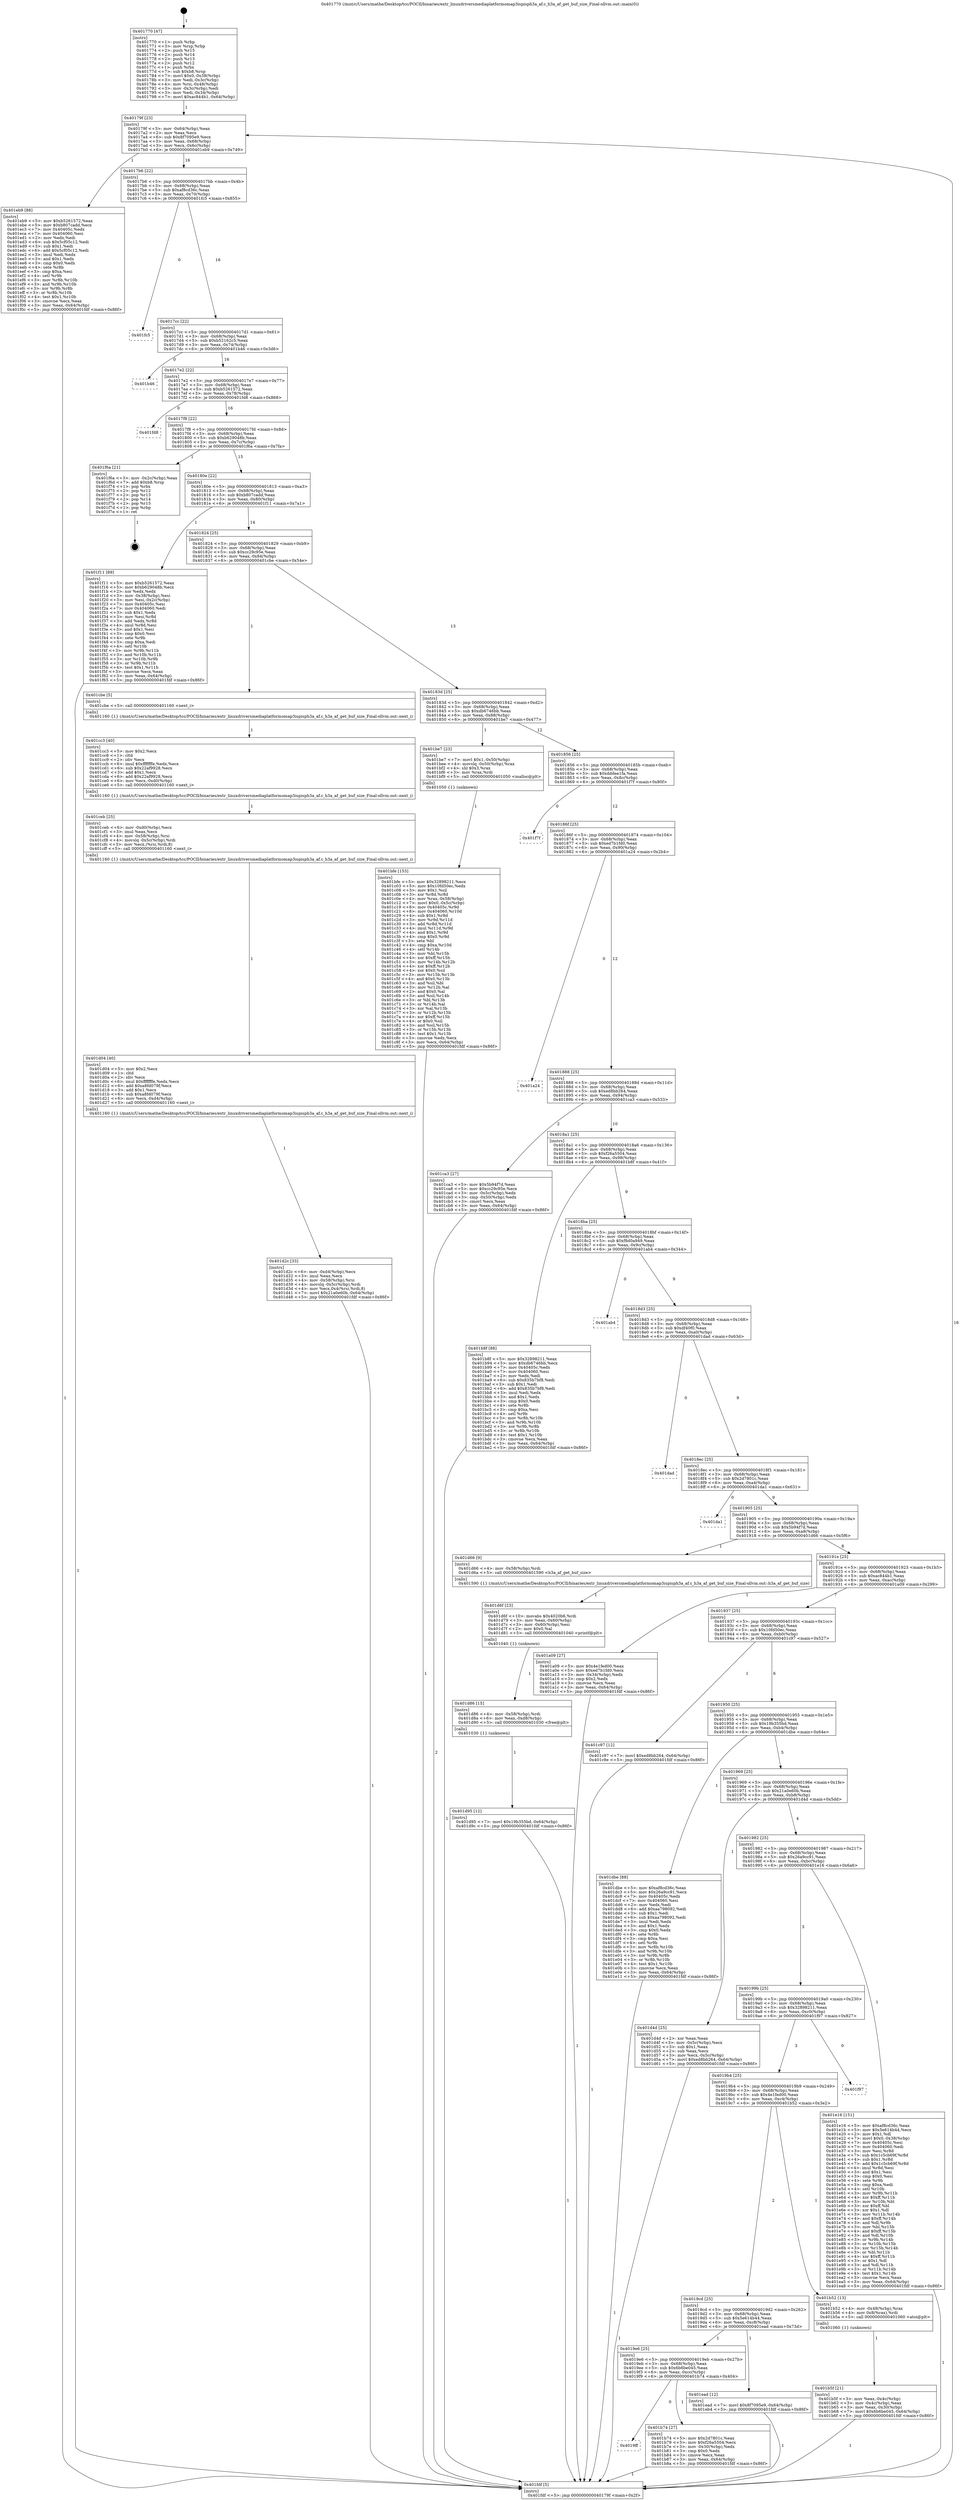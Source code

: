 digraph "0x401770" {
  label = "0x401770 (/mnt/c/Users/mathe/Desktop/tcc/POCII/binaries/extr_linuxdriversmediaplatformomap3ispisph3a_af.c_h3a_af_get_buf_size_Final-ollvm.out::main(0))"
  labelloc = "t"
  node[shape=record]

  Entry [label="",width=0.3,height=0.3,shape=circle,fillcolor=black,style=filled]
  "0x40179f" [label="{
     0x40179f [23]\l
     | [instrs]\l
     &nbsp;&nbsp;0x40179f \<+3\>: mov -0x64(%rbp),%eax\l
     &nbsp;&nbsp;0x4017a2 \<+2\>: mov %eax,%ecx\l
     &nbsp;&nbsp;0x4017a4 \<+6\>: sub $0x8f7095e9,%ecx\l
     &nbsp;&nbsp;0x4017aa \<+3\>: mov %eax,-0x68(%rbp)\l
     &nbsp;&nbsp;0x4017ad \<+3\>: mov %ecx,-0x6c(%rbp)\l
     &nbsp;&nbsp;0x4017b0 \<+6\>: je 0000000000401eb9 \<main+0x749\>\l
  }"]
  "0x401eb9" [label="{
     0x401eb9 [88]\l
     | [instrs]\l
     &nbsp;&nbsp;0x401eb9 \<+5\>: mov $0xb5261572,%eax\l
     &nbsp;&nbsp;0x401ebe \<+5\>: mov $0xb807cadd,%ecx\l
     &nbsp;&nbsp;0x401ec3 \<+7\>: mov 0x40405c,%edx\l
     &nbsp;&nbsp;0x401eca \<+7\>: mov 0x404060,%esi\l
     &nbsp;&nbsp;0x401ed1 \<+2\>: mov %edx,%edi\l
     &nbsp;&nbsp;0x401ed3 \<+6\>: sub $0x5cf05c12,%edi\l
     &nbsp;&nbsp;0x401ed9 \<+3\>: sub $0x1,%edi\l
     &nbsp;&nbsp;0x401edc \<+6\>: add $0x5cf05c12,%edi\l
     &nbsp;&nbsp;0x401ee2 \<+3\>: imul %edi,%edx\l
     &nbsp;&nbsp;0x401ee5 \<+3\>: and $0x1,%edx\l
     &nbsp;&nbsp;0x401ee8 \<+3\>: cmp $0x0,%edx\l
     &nbsp;&nbsp;0x401eeb \<+4\>: sete %r8b\l
     &nbsp;&nbsp;0x401eef \<+3\>: cmp $0xa,%esi\l
     &nbsp;&nbsp;0x401ef2 \<+4\>: setl %r9b\l
     &nbsp;&nbsp;0x401ef6 \<+3\>: mov %r8b,%r10b\l
     &nbsp;&nbsp;0x401ef9 \<+3\>: and %r9b,%r10b\l
     &nbsp;&nbsp;0x401efc \<+3\>: xor %r9b,%r8b\l
     &nbsp;&nbsp;0x401eff \<+3\>: or %r8b,%r10b\l
     &nbsp;&nbsp;0x401f02 \<+4\>: test $0x1,%r10b\l
     &nbsp;&nbsp;0x401f06 \<+3\>: cmovne %ecx,%eax\l
     &nbsp;&nbsp;0x401f09 \<+3\>: mov %eax,-0x64(%rbp)\l
     &nbsp;&nbsp;0x401f0c \<+5\>: jmp 0000000000401fdf \<main+0x86f\>\l
  }"]
  "0x4017b6" [label="{
     0x4017b6 [22]\l
     | [instrs]\l
     &nbsp;&nbsp;0x4017b6 \<+5\>: jmp 00000000004017bb \<main+0x4b\>\l
     &nbsp;&nbsp;0x4017bb \<+3\>: mov -0x68(%rbp),%eax\l
     &nbsp;&nbsp;0x4017be \<+5\>: sub $0xaf8cd36c,%eax\l
     &nbsp;&nbsp;0x4017c3 \<+3\>: mov %eax,-0x70(%rbp)\l
     &nbsp;&nbsp;0x4017c6 \<+6\>: je 0000000000401fc5 \<main+0x855\>\l
  }"]
  Exit [label="",width=0.3,height=0.3,shape=circle,fillcolor=black,style=filled,peripheries=2]
  "0x401fc5" [label="{
     0x401fc5\l
  }", style=dashed]
  "0x4017cc" [label="{
     0x4017cc [22]\l
     | [instrs]\l
     &nbsp;&nbsp;0x4017cc \<+5\>: jmp 00000000004017d1 \<main+0x61\>\l
     &nbsp;&nbsp;0x4017d1 \<+3\>: mov -0x68(%rbp),%eax\l
     &nbsp;&nbsp;0x4017d4 \<+5\>: sub $0xb52162c5,%eax\l
     &nbsp;&nbsp;0x4017d9 \<+3\>: mov %eax,-0x74(%rbp)\l
     &nbsp;&nbsp;0x4017dc \<+6\>: je 0000000000401b46 \<main+0x3d6\>\l
  }"]
  "0x401d95" [label="{
     0x401d95 [12]\l
     | [instrs]\l
     &nbsp;&nbsp;0x401d95 \<+7\>: movl $0x19b355bd,-0x64(%rbp)\l
     &nbsp;&nbsp;0x401d9c \<+5\>: jmp 0000000000401fdf \<main+0x86f\>\l
  }"]
  "0x401b46" [label="{
     0x401b46\l
  }", style=dashed]
  "0x4017e2" [label="{
     0x4017e2 [22]\l
     | [instrs]\l
     &nbsp;&nbsp;0x4017e2 \<+5\>: jmp 00000000004017e7 \<main+0x77\>\l
     &nbsp;&nbsp;0x4017e7 \<+3\>: mov -0x68(%rbp),%eax\l
     &nbsp;&nbsp;0x4017ea \<+5\>: sub $0xb5261572,%eax\l
     &nbsp;&nbsp;0x4017ef \<+3\>: mov %eax,-0x78(%rbp)\l
     &nbsp;&nbsp;0x4017f2 \<+6\>: je 0000000000401fd8 \<main+0x868\>\l
  }"]
  "0x401d86" [label="{
     0x401d86 [15]\l
     | [instrs]\l
     &nbsp;&nbsp;0x401d86 \<+4\>: mov -0x58(%rbp),%rdi\l
     &nbsp;&nbsp;0x401d8a \<+6\>: mov %eax,-0xd8(%rbp)\l
     &nbsp;&nbsp;0x401d90 \<+5\>: call 0000000000401030 \<free@plt\>\l
     | [calls]\l
     &nbsp;&nbsp;0x401030 \{1\} (unknown)\l
  }"]
  "0x401fd8" [label="{
     0x401fd8\l
  }", style=dashed]
  "0x4017f8" [label="{
     0x4017f8 [22]\l
     | [instrs]\l
     &nbsp;&nbsp;0x4017f8 \<+5\>: jmp 00000000004017fd \<main+0x8d\>\l
     &nbsp;&nbsp;0x4017fd \<+3\>: mov -0x68(%rbp),%eax\l
     &nbsp;&nbsp;0x401800 \<+5\>: sub $0xb629048b,%eax\l
     &nbsp;&nbsp;0x401805 \<+3\>: mov %eax,-0x7c(%rbp)\l
     &nbsp;&nbsp;0x401808 \<+6\>: je 0000000000401f6a \<main+0x7fa\>\l
  }"]
  "0x401d6f" [label="{
     0x401d6f [23]\l
     | [instrs]\l
     &nbsp;&nbsp;0x401d6f \<+10\>: movabs $0x4020b6,%rdi\l
     &nbsp;&nbsp;0x401d79 \<+3\>: mov %eax,-0x60(%rbp)\l
     &nbsp;&nbsp;0x401d7c \<+3\>: mov -0x60(%rbp),%esi\l
     &nbsp;&nbsp;0x401d7f \<+2\>: mov $0x0,%al\l
     &nbsp;&nbsp;0x401d81 \<+5\>: call 0000000000401040 \<printf@plt\>\l
     | [calls]\l
     &nbsp;&nbsp;0x401040 \{1\} (unknown)\l
  }"]
  "0x401f6a" [label="{
     0x401f6a [21]\l
     | [instrs]\l
     &nbsp;&nbsp;0x401f6a \<+3\>: mov -0x2c(%rbp),%eax\l
     &nbsp;&nbsp;0x401f6d \<+7\>: add $0xb8,%rsp\l
     &nbsp;&nbsp;0x401f74 \<+1\>: pop %rbx\l
     &nbsp;&nbsp;0x401f75 \<+2\>: pop %r12\l
     &nbsp;&nbsp;0x401f77 \<+2\>: pop %r13\l
     &nbsp;&nbsp;0x401f79 \<+2\>: pop %r14\l
     &nbsp;&nbsp;0x401f7b \<+2\>: pop %r15\l
     &nbsp;&nbsp;0x401f7d \<+1\>: pop %rbp\l
     &nbsp;&nbsp;0x401f7e \<+1\>: ret\l
  }"]
  "0x40180e" [label="{
     0x40180e [22]\l
     | [instrs]\l
     &nbsp;&nbsp;0x40180e \<+5\>: jmp 0000000000401813 \<main+0xa3\>\l
     &nbsp;&nbsp;0x401813 \<+3\>: mov -0x68(%rbp),%eax\l
     &nbsp;&nbsp;0x401816 \<+5\>: sub $0xb807cadd,%eax\l
     &nbsp;&nbsp;0x40181b \<+3\>: mov %eax,-0x80(%rbp)\l
     &nbsp;&nbsp;0x40181e \<+6\>: je 0000000000401f11 \<main+0x7a1\>\l
  }"]
  "0x401d2c" [label="{
     0x401d2c [33]\l
     | [instrs]\l
     &nbsp;&nbsp;0x401d2c \<+6\>: mov -0xd4(%rbp),%ecx\l
     &nbsp;&nbsp;0x401d32 \<+3\>: imul %eax,%ecx\l
     &nbsp;&nbsp;0x401d35 \<+4\>: mov -0x58(%rbp),%rsi\l
     &nbsp;&nbsp;0x401d39 \<+4\>: movslq -0x5c(%rbp),%rdi\l
     &nbsp;&nbsp;0x401d3d \<+4\>: mov %ecx,0x4(%rsi,%rdi,8)\l
     &nbsp;&nbsp;0x401d41 \<+7\>: movl $0x21a0e60b,-0x64(%rbp)\l
     &nbsp;&nbsp;0x401d48 \<+5\>: jmp 0000000000401fdf \<main+0x86f\>\l
  }"]
  "0x401f11" [label="{
     0x401f11 [89]\l
     | [instrs]\l
     &nbsp;&nbsp;0x401f11 \<+5\>: mov $0xb5261572,%eax\l
     &nbsp;&nbsp;0x401f16 \<+5\>: mov $0xb629048b,%ecx\l
     &nbsp;&nbsp;0x401f1b \<+2\>: xor %edx,%edx\l
     &nbsp;&nbsp;0x401f1d \<+3\>: mov -0x38(%rbp),%esi\l
     &nbsp;&nbsp;0x401f20 \<+3\>: mov %esi,-0x2c(%rbp)\l
     &nbsp;&nbsp;0x401f23 \<+7\>: mov 0x40405c,%esi\l
     &nbsp;&nbsp;0x401f2a \<+7\>: mov 0x404060,%edi\l
     &nbsp;&nbsp;0x401f31 \<+3\>: sub $0x1,%edx\l
     &nbsp;&nbsp;0x401f34 \<+3\>: mov %esi,%r8d\l
     &nbsp;&nbsp;0x401f37 \<+3\>: add %edx,%r8d\l
     &nbsp;&nbsp;0x401f3a \<+4\>: imul %r8d,%esi\l
     &nbsp;&nbsp;0x401f3e \<+3\>: and $0x1,%esi\l
     &nbsp;&nbsp;0x401f41 \<+3\>: cmp $0x0,%esi\l
     &nbsp;&nbsp;0x401f44 \<+4\>: sete %r9b\l
     &nbsp;&nbsp;0x401f48 \<+3\>: cmp $0xa,%edi\l
     &nbsp;&nbsp;0x401f4b \<+4\>: setl %r10b\l
     &nbsp;&nbsp;0x401f4f \<+3\>: mov %r9b,%r11b\l
     &nbsp;&nbsp;0x401f52 \<+3\>: and %r10b,%r11b\l
     &nbsp;&nbsp;0x401f55 \<+3\>: xor %r10b,%r9b\l
     &nbsp;&nbsp;0x401f58 \<+3\>: or %r9b,%r11b\l
     &nbsp;&nbsp;0x401f5b \<+4\>: test $0x1,%r11b\l
     &nbsp;&nbsp;0x401f5f \<+3\>: cmovne %ecx,%eax\l
     &nbsp;&nbsp;0x401f62 \<+3\>: mov %eax,-0x64(%rbp)\l
     &nbsp;&nbsp;0x401f65 \<+5\>: jmp 0000000000401fdf \<main+0x86f\>\l
  }"]
  "0x401824" [label="{
     0x401824 [25]\l
     | [instrs]\l
     &nbsp;&nbsp;0x401824 \<+5\>: jmp 0000000000401829 \<main+0xb9\>\l
     &nbsp;&nbsp;0x401829 \<+3\>: mov -0x68(%rbp),%eax\l
     &nbsp;&nbsp;0x40182c \<+5\>: sub $0xcc29c95e,%eax\l
     &nbsp;&nbsp;0x401831 \<+6\>: mov %eax,-0x84(%rbp)\l
     &nbsp;&nbsp;0x401837 \<+6\>: je 0000000000401cbe \<main+0x54e\>\l
  }"]
  "0x401d04" [label="{
     0x401d04 [40]\l
     | [instrs]\l
     &nbsp;&nbsp;0x401d04 \<+5\>: mov $0x2,%ecx\l
     &nbsp;&nbsp;0x401d09 \<+1\>: cltd\l
     &nbsp;&nbsp;0x401d0a \<+2\>: idiv %ecx\l
     &nbsp;&nbsp;0x401d0c \<+6\>: imul $0xfffffffe,%edx,%ecx\l
     &nbsp;&nbsp;0x401d12 \<+6\>: add $0xa8fd079f,%ecx\l
     &nbsp;&nbsp;0x401d18 \<+3\>: add $0x1,%ecx\l
     &nbsp;&nbsp;0x401d1b \<+6\>: sub $0xa8fd079f,%ecx\l
     &nbsp;&nbsp;0x401d21 \<+6\>: mov %ecx,-0xd4(%rbp)\l
     &nbsp;&nbsp;0x401d27 \<+5\>: call 0000000000401160 \<next_i\>\l
     | [calls]\l
     &nbsp;&nbsp;0x401160 \{1\} (/mnt/c/Users/mathe/Desktop/tcc/POCII/binaries/extr_linuxdriversmediaplatformomap3ispisph3a_af.c_h3a_af_get_buf_size_Final-ollvm.out::next_i)\l
  }"]
  "0x401cbe" [label="{
     0x401cbe [5]\l
     | [instrs]\l
     &nbsp;&nbsp;0x401cbe \<+5\>: call 0000000000401160 \<next_i\>\l
     | [calls]\l
     &nbsp;&nbsp;0x401160 \{1\} (/mnt/c/Users/mathe/Desktop/tcc/POCII/binaries/extr_linuxdriversmediaplatformomap3ispisph3a_af.c_h3a_af_get_buf_size_Final-ollvm.out::next_i)\l
  }"]
  "0x40183d" [label="{
     0x40183d [25]\l
     | [instrs]\l
     &nbsp;&nbsp;0x40183d \<+5\>: jmp 0000000000401842 \<main+0xd2\>\l
     &nbsp;&nbsp;0x401842 \<+3\>: mov -0x68(%rbp),%eax\l
     &nbsp;&nbsp;0x401845 \<+5\>: sub $0xdb6746bb,%eax\l
     &nbsp;&nbsp;0x40184a \<+6\>: mov %eax,-0x88(%rbp)\l
     &nbsp;&nbsp;0x401850 \<+6\>: je 0000000000401be7 \<main+0x477\>\l
  }"]
  "0x401ceb" [label="{
     0x401ceb [25]\l
     | [instrs]\l
     &nbsp;&nbsp;0x401ceb \<+6\>: mov -0xd0(%rbp),%ecx\l
     &nbsp;&nbsp;0x401cf1 \<+3\>: imul %eax,%ecx\l
     &nbsp;&nbsp;0x401cf4 \<+4\>: mov -0x58(%rbp),%rsi\l
     &nbsp;&nbsp;0x401cf8 \<+4\>: movslq -0x5c(%rbp),%rdi\l
     &nbsp;&nbsp;0x401cfc \<+3\>: mov %ecx,(%rsi,%rdi,8)\l
     &nbsp;&nbsp;0x401cff \<+5\>: call 0000000000401160 \<next_i\>\l
     | [calls]\l
     &nbsp;&nbsp;0x401160 \{1\} (/mnt/c/Users/mathe/Desktop/tcc/POCII/binaries/extr_linuxdriversmediaplatformomap3ispisph3a_af.c_h3a_af_get_buf_size_Final-ollvm.out::next_i)\l
  }"]
  "0x401be7" [label="{
     0x401be7 [23]\l
     | [instrs]\l
     &nbsp;&nbsp;0x401be7 \<+7\>: movl $0x1,-0x50(%rbp)\l
     &nbsp;&nbsp;0x401bee \<+4\>: movslq -0x50(%rbp),%rax\l
     &nbsp;&nbsp;0x401bf2 \<+4\>: shl $0x3,%rax\l
     &nbsp;&nbsp;0x401bf6 \<+3\>: mov %rax,%rdi\l
     &nbsp;&nbsp;0x401bf9 \<+5\>: call 0000000000401050 \<malloc@plt\>\l
     | [calls]\l
     &nbsp;&nbsp;0x401050 \{1\} (unknown)\l
  }"]
  "0x401856" [label="{
     0x401856 [25]\l
     | [instrs]\l
     &nbsp;&nbsp;0x401856 \<+5\>: jmp 000000000040185b \<main+0xeb\>\l
     &nbsp;&nbsp;0x40185b \<+3\>: mov -0x68(%rbp),%eax\l
     &nbsp;&nbsp;0x40185e \<+5\>: sub $0xdddee1fa,%eax\l
     &nbsp;&nbsp;0x401863 \<+6\>: mov %eax,-0x8c(%rbp)\l
     &nbsp;&nbsp;0x401869 \<+6\>: je 0000000000401f7f \<main+0x80f\>\l
  }"]
  "0x401cc3" [label="{
     0x401cc3 [40]\l
     | [instrs]\l
     &nbsp;&nbsp;0x401cc3 \<+5\>: mov $0x2,%ecx\l
     &nbsp;&nbsp;0x401cc8 \<+1\>: cltd\l
     &nbsp;&nbsp;0x401cc9 \<+2\>: idiv %ecx\l
     &nbsp;&nbsp;0x401ccb \<+6\>: imul $0xfffffffe,%edx,%ecx\l
     &nbsp;&nbsp;0x401cd1 \<+6\>: sub $0x22af9928,%ecx\l
     &nbsp;&nbsp;0x401cd7 \<+3\>: add $0x1,%ecx\l
     &nbsp;&nbsp;0x401cda \<+6\>: add $0x22af9928,%ecx\l
     &nbsp;&nbsp;0x401ce0 \<+6\>: mov %ecx,-0xd0(%rbp)\l
     &nbsp;&nbsp;0x401ce6 \<+5\>: call 0000000000401160 \<next_i\>\l
     | [calls]\l
     &nbsp;&nbsp;0x401160 \{1\} (/mnt/c/Users/mathe/Desktop/tcc/POCII/binaries/extr_linuxdriversmediaplatformomap3ispisph3a_af.c_h3a_af_get_buf_size_Final-ollvm.out::next_i)\l
  }"]
  "0x401f7f" [label="{
     0x401f7f\l
  }", style=dashed]
  "0x40186f" [label="{
     0x40186f [25]\l
     | [instrs]\l
     &nbsp;&nbsp;0x40186f \<+5\>: jmp 0000000000401874 \<main+0x104\>\l
     &nbsp;&nbsp;0x401874 \<+3\>: mov -0x68(%rbp),%eax\l
     &nbsp;&nbsp;0x401877 \<+5\>: sub $0xed7b1fd0,%eax\l
     &nbsp;&nbsp;0x40187c \<+6\>: mov %eax,-0x90(%rbp)\l
     &nbsp;&nbsp;0x401882 \<+6\>: je 0000000000401a24 \<main+0x2b4\>\l
  }"]
  "0x401bfe" [label="{
     0x401bfe [153]\l
     | [instrs]\l
     &nbsp;&nbsp;0x401bfe \<+5\>: mov $0x32898211,%ecx\l
     &nbsp;&nbsp;0x401c03 \<+5\>: mov $0x10fd50ec,%edx\l
     &nbsp;&nbsp;0x401c08 \<+3\>: mov $0x1,%sil\l
     &nbsp;&nbsp;0x401c0b \<+3\>: xor %r8d,%r8d\l
     &nbsp;&nbsp;0x401c0e \<+4\>: mov %rax,-0x58(%rbp)\l
     &nbsp;&nbsp;0x401c12 \<+7\>: movl $0x0,-0x5c(%rbp)\l
     &nbsp;&nbsp;0x401c19 \<+8\>: mov 0x40405c,%r9d\l
     &nbsp;&nbsp;0x401c21 \<+8\>: mov 0x404060,%r10d\l
     &nbsp;&nbsp;0x401c29 \<+4\>: sub $0x1,%r8d\l
     &nbsp;&nbsp;0x401c2d \<+3\>: mov %r9d,%r11d\l
     &nbsp;&nbsp;0x401c30 \<+3\>: add %r8d,%r11d\l
     &nbsp;&nbsp;0x401c33 \<+4\>: imul %r11d,%r9d\l
     &nbsp;&nbsp;0x401c37 \<+4\>: and $0x1,%r9d\l
     &nbsp;&nbsp;0x401c3b \<+4\>: cmp $0x0,%r9d\l
     &nbsp;&nbsp;0x401c3f \<+3\>: sete %bl\l
     &nbsp;&nbsp;0x401c42 \<+4\>: cmp $0xa,%r10d\l
     &nbsp;&nbsp;0x401c46 \<+4\>: setl %r14b\l
     &nbsp;&nbsp;0x401c4a \<+3\>: mov %bl,%r15b\l
     &nbsp;&nbsp;0x401c4d \<+4\>: xor $0xff,%r15b\l
     &nbsp;&nbsp;0x401c51 \<+3\>: mov %r14b,%r12b\l
     &nbsp;&nbsp;0x401c54 \<+4\>: xor $0xff,%r12b\l
     &nbsp;&nbsp;0x401c58 \<+4\>: xor $0x0,%sil\l
     &nbsp;&nbsp;0x401c5c \<+3\>: mov %r15b,%r13b\l
     &nbsp;&nbsp;0x401c5f \<+4\>: and $0x0,%r13b\l
     &nbsp;&nbsp;0x401c63 \<+3\>: and %sil,%bl\l
     &nbsp;&nbsp;0x401c66 \<+3\>: mov %r12b,%al\l
     &nbsp;&nbsp;0x401c69 \<+2\>: and $0x0,%al\l
     &nbsp;&nbsp;0x401c6b \<+3\>: and %sil,%r14b\l
     &nbsp;&nbsp;0x401c6e \<+3\>: or %bl,%r13b\l
     &nbsp;&nbsp;0x401c71 \<+3\>: or %r14b,%al\l
     &nbsp;&nbsp;0x401c74 \<+3\>: xor %al,%r13b\l
     &nbsp;&nbsp;0x401c77 \<+3\>: or %r12b,%r15b\l
     &nbsp;&nbsp;0x401c7a \<+4\>: xor $0xff,%r15b\l
     &nbsp;&nbsp;0x401c7e \<+4\>: or $0x0,%sil\l
     &nbsp;&nbsp;0x401c82 \<+3\>: and %sil,%r15b\l
     &nbsp;&nbsp;0x401c85 \<+3\>: or %r15b,%r13b\l
     &nbsp;&nbsp;0x401c88 \<+4\>: test $0x1,%r13b\l
     &nbsp;&nbsp;0x401c8c \<+3\>: cmovne %edx,%ecx\l
     &nbsp;&nbsp;0x401c8f \<+3\>: mov %ecx,-0x64(%rbp)\l
     &nbsp;&nbsp;0x401c92 \<+5\>: jmp 0000000000401fdf \<main+0x86f\>\l
  }"]
  "0x401a24" [label="{
     0x401a24\l
  }", style=dashed]
  "0x401888" [label="{
     0x401888 [25]\l
     | [instrs]\l
     &nbsp;&nbsp;0x401888 \<+5\>: jmp 000000000040188d \<main+0x11d\>\l
     &nbsp;&nbsp;0x40188d \<+3\>: mov -0x68(%rbp),%eax\l
     &nbsp;&nbsp;0x401890 \<+5\>: sub $0xed8bb264,%eax\l
     &nbsp;&nbsp;0x401895 \<+6\>: mov %eax,-0x94(%rbp)\l
     &nbsp;&nbsp;0x40189b \<+6\>: je 0000000000401ca3 \<main+0x533\>\l
  }"]
  "0x4019ff" [label="{
     0x4019ff\l
  }", style=dashed]
  "0x401ca3" [label="{
     0x401ca3 [27]\l
     | [instrs]\l
     &nbsp;&nbsp;0x401ca3 \<+5\>: mov $0x5b94f7d,%eax\l
     &nbsp;&nbsp;0x401ca8 \<+5\>: mov $0xcc29c95e,%ecx\l
     &nbsp;&nbsp;0x401cad \<+3\>: mov -0x5c(%rbp),%edx\l
     &nbsp;&nbsp;0x401cb0 \<+3\>: cmp -0x50(%rbp),%edx\l
     &nbsp;&nbsp;0x401cb3 \<+3\>: cmovl %ecx,%eax\l
     &nbsp;&nbsp;0x401cb6 \<+3\>: mov %eax,-0x64(%rbp)\l
     &nbsp;&nbsp;0x401cb9 \<+5\>: jmp 0000000000401fdf \<main+0x86f\>\l
  }"]
  "0x4018a1" [label="{
     0x4018a1 [25]\l
     | [instrs]\l
     &nbsp;&nbsp;0x4018a1 \<+5\>: jmp 00000000004018a6 \<main+0x136\>\l
     &nbsp;&nbsp;0x4018a6 \<+3\>: mov -0x68(%rbp),%eax\l
     &nbsp;&nbsp;0x4018a9 \<+5\>: sub $0xf26a5504,%eax\l
     &nbsp;&nbsp;0x4018ae \<+6\>: mov %eax,-0x98(%rbp)\l
     &nbsp;&nbsp;0x4018b4 \<+6\>: je 0000000000401b8f \<main+0x41f\>\l
  }"]
  "0x401b74" [label="{
     0x401b74 [27]\l
     | [instrs]\l
     &nbsp;&nbsp;0x401b74 \<+5\>: mov $0x2d7801c,%eax\l
     &nbsp;&nbsp;0x401b79 \<+5\>: mov $0xf26a5504,%ecx\l
     &nbsp;&nbsp;0x401b7e \<+3\>: mov -0x30(%rbp),%edx\l
     &nbsp;&nbsp;0x401b81 \<+3\>: cmp $0x0,%edx\l
     &nbsp;&nbsp;0x401b84 \<+3\>: cmove %ecx,%eax\l
     &nbsp;&nbsp;0x401b87 \<+3\>: mov %eax,-0x64(%rbp)\l
     &nbsp;&nbsp;0x401b8a \<+5\>: jmp 0000000000401fdf \<main+0x86f\>\l
  }"]
  "0x401b8f" [label="{
     0x401b8f [88]\l
     | [instrs]\l
     &nbsp;&nbsp;0x401b8f \<+5\>: mov $0x32898211,%eax\l
     &nbsp;&nbsp;0x401b94 \<+5\>: mov $0xdb6746bb,%ecx\l
     &nbsp;&nbsp;0x401b99 \<+7\>: mov 0x40405c,%edx\l
     &nbsp;&nbsp;0x401ba0 \<+7\>: mov 0x404060,%esi\l
     &nbsp;&nbsp;0x401ba7 \<+2\>: mov %edx,%edi\l
     &nbsp;&nbsp;0x401ba9 \<+6\>: sub $0x835b7bf8,%edi\l
     &nbsp;&nbsp;0x401baf \<+3\>: sub $0x1,%edi\l
     &nbsp;&nbsp;0x401bb2 \<+6\>: add $0x835b7bf8,%edi\l
     &nbsp;&nbsp;0x401bb8 \<+3\>: imul %edi,%edx\l
     &nbsp;&nbsp;0x401bbb \<+3\>: and $0x1,%edx\l
     &nbsp;&nbsp;0x401bbe \<+3\>: cmp $0x0,%edx\l
     &nbsp;&nbsp;0x401bc1 \<+4\>: sete %r8b\l
     &nbsp;&nbsp;0x401bc5 \<+3\>: cmp $0xa,%esi\l
     &nbsp;&nbsp;0x401bc8 \<+4\>: setl %r9b\l
     &nbsp;&nbsp;0x401bcc \<+3\>: mov %r8b,%r10b\l
     &nbsp;&nbsp;0x401bcf \<+3\>: and %r9b,%r10b\l
     &nbsp;&nbsp;0x401bd2 \<+3\>: xor %r9b,%r8b\l
     &nbsp;&nbsp;0x401bd5 \<+3\>: or %r8b,%r10b\l
     &nbsp;&nbsp;0x401bd8 \<+4\>: test $0x1,%r10b\l
     &nbsp;&nbsp;0x401bdc \<+3\>: cmovne %ecx,%eax\l
     &nbsp;&nbsp;0x401bdf \<+3\>: mov %eax,-0x64(%rbp)\l
     &nbsp;&nbsp;0x401be2 \<+5\>: jmp 0000000000401fdf \<main+0x86f\>\l
  }"]
  "0x4018ba" [label="{
     0x4018ba [25]\l
     | [instrs]\l
     &nbsp;&nbsp;0x4018ba \<+5\>: jmp 00000000004018bf \<main+0x14f\>\l
     &nbsp;&nbsp;0x4018bf \<+3\>: mov -0x68(%rbp),%eax\l
     &nbsp;&nbsp;0x4018c2 \<+5\>: sub $0xf8d0a949,%eax\l
     &nbsp;&nbsp;0x4018c7 \<+6\>: mov %eax,-0x9c(%rbp)\l
     &nbsp;&nbsp;0x4018cd \<+6\>: je 0000000000401ab4 \<main+0x344\>\l
  }"]
  "0x4019e6" [label="{
     0x4019e6 [25]\l
     | [instrs]\l
     &nbsp;&nbsp;0x4019e6 \<+5\>: jmp 00000000004019eb \<main+0x27b\>\l
     &nbsp;&nbsp;0x4019eb \<+3\>: mov -0x68(%rbp),%eax\l
     &nbsp;&nbsp;0x4019ee \<+5\>: sub $0x6b6be045,%eax\l
     &nbsp;&nbsp;0x4019f3 \<+6\>: mov %eax,-0xcc(%rbp)\l
     &nbsp;&nbsp;0x4019f9 \<+6\>: je 0000000000401b74 \<main+0x404\>\l
  }"]
  "0x401ab4" [label="{
     0x401ab4\l
  }", style=dashed]
  "0x4018d3" [label="{
     0x4018d3 [25]\l
     | [instrs]\l
     &nbsp;&nbsp;0x4018d3 \<+5\>: jmp 00000000004018d8 \<main+0x168\>\l
     &nbsp;&nbsp;0x4018d8 \<+3\>: mov -0x68(%rbp),%eax\l
     &nbsp;&nbsp;0x4018db \<+5\>: sub $0xdf40f0,%eax\l
     &nbsp;&nbsp;0x4018e0 \<+6\>: mov %eax,-0xa0(%rbp)\l
     &nbsp;&nbsp;0x4018e6 \<+6\>: je 0000000000401dad \<main+0x63d\>\l
  }"]
  "0x401ead" [label="{
     0x401ead [12]\l
     | [instrs]\l
     &nbsp;&nbsp;0x401ead \<+7\>: movl $0x8f7095e9,-0x64(%rbp)\l
     &nbsp;&nbsp;0x401eb4 \<+5\>: jmp 0000000000401fdf \<main+0x86f\>\l
  }"]
  "0x401dad" [label="{
     0x401dad\l
  }", style=dashed]
  "0x4018ec" [label="{
     0x4018ec [25]\l
     | [instrs]\l
     &nbsp;&nbsp;0x4018ec \<+5\>: jmp 00000000004018f1 \<main+0x181\>\l
     &nbsp;&nbsp;0x4018f1 \<+3\>: mov -0x68(%rbp),%eax\l
     &nbsp;&nbsp;0x4018f4 \<+5\>: sub $0x2d7801c,%eax\l
     &nbsp;&nbsp;0x4018f9 \<+6\>: mov %eax,-0xa4(%rbp)\l
     &nbsp;&nbsp;0x4018ff \<+6\>: je 0000000000401da1 \<main+0x631\>\l
  }"]
  "0x401b5f" [label="{
     0x401b5f [21]\l
     | [instrs]\l
     &nbsp;&nbsp;0x401b5f \<+3\>: mov %eax,-0x4c(%rbp)\l
     &nbsp;&nbsp;0x401b62 \<+3\>: mov -0x4c(%rbp),%eax\l
     &nbsp;&nbsp;0x401b65 \<+3\>: mov %eax,-0x30(%rbp)\l
     &nbsp;&nbsp;0x401b68 \<+7\>: movl $0x6b6be045,-0x64(%rbp)\l
     &nbsp;&nbsp;0x401b6f \<+5\>: jmp 0000000000401fdf \<main+0x86f\>\l
  }"]
  "0x401da1" [label="{
     0x401da1\l
  }", style=dashed]
  "0x401905" [label="{
     0x401905 [25]\l
     | [instrs]\l
     &nbsp;&nbsp;0x401905 \<+5\>: jmp 000000000040190a \<main+0x19a\>\l
     &nbsp;&nbsp;0x40190a \<+3\>: mov -0x68(%rbp),%eax\l
     &nbsp;&nbsp;0x40190d \<+5\>: sub $0x5b94f7d,%eax\l
     &nbsp;&nbsp;0x401912 \<+6\>: mov %eax,-0xa8(%rbp)\l
     &nbsp;&nbsp;0x401918 \<+6\>: je 0000000000401d66 \<main+0x5f6\>\l
  }"]
  "0x4019cd" [label="{
     0x4019cd [25]\l
     | [instrs]\l
     &nbsp;&nbsp;0x4019cd \<+5\>: jmp 00000000004019d2 \<main+0x262\>\l
     &nbsp;&nbsp;0x4019d2 \<+3\>: mov -0x68(%rbp),%eax\l
     &nbsp;&nbsp;0x4019d5 \<+5\>: sub $0x5e614b44,%eax\l
     &nbsp;&nbsp;0x4019da \<+6\>: mov %eax,-0xc8(%rbp)\l
     &nbsp;&nbsp;0x4019e0 \<+6\>: je 0000000000401ead \<main+0x73d\>\l
  }"]
  "0x401d66" [label="{
     0x401d66 [9]\l
     | [instrs]\l
     &nbsp;&nbsp;0x401d66 \<+4\>: mov -0x58(%rbp),%rdi\l
     &nbsp;&nbsp;0x401d6a \<+5\>: call 0000000000401590 \<h3a_af_get_buf_size\>\l
     | [calls]\l
     &nbsp;&nbsp;0x401590 \{1\} (/mnt/c/Users/mathe/Desktop/tcc/POCII/binaries/extr_linuxdriversmediaplatformomap3ispisph3a_af.c_h3a_af_get_buf_size_Final-ollvm.out::h3a_af_get_buf_size)\l
  }"]
  "0x40191e" [label="{
     0x40191e [25]\l
     | [instrs]\l
     &nbsp;&nbsp;0x40191e \<+5\>: jmp 0000000000401923 \<main+0x1b3\>\l
     &nbsp;&nbsp;0x401923 \<+3\>: mov -0x68(%rbp),%eax\l
     &nbsp;&nbsp;0x401926 \<+5\>: sub $0xac844b1,%eax\l
     &nbsp;&nbsp;0x40192b \<+6\>: mov %eax,-0xac(%rbp)\l
     &nbsp;&nbsp;0x401931 \<+6\>: je 0000000000401a09 \<main+0x299\>\l
  }"]
  "0x401b52" [label="{
     0x401b52 [13]\l
     | [instrs]\l
     &nbsp;&nbsp;0x401b52 \<+4\>: mov -0x48(%rbp),%rax\l
     &nbsp;&nbsp;0x401b56 \<+4\>: mov 0x8(%rax),%rdi\l
     &nbsp;&nbsp;0x401b5a \<+5\>: call 0000000000401060 \<atoi@plt\>\l
     | [calls]\l
     &nbsp;&nbsp;0x401060 \{1\} (unknown)\l
  }"]
  "0x401a09" [label="{
     0x401a09 [27]\l
     | [instrs]\l
     &nbsp;&nbsp;0x401a09 \<+5\>: mov $0x4e1fed00,%eax\l
     &nbsp;&nbsp;0x401a0e \<+5\>: mov $0xed7b1fd0,%ecx\l
     &nbsp;&nbsp;0x401a13 \<+3\>: mov -0x34(%rbp),%edx\l
     &nbsp;&nbsp;0x401a16 \<+3\>: cmp $0x2,%edx\l
     &nbsp;&nbsp;0x401a19 \<+3\>: cmovne %ecx,%eax\l
     &nbsp;&nbsp;0x401a1c \<+3\>: mov %eax,-0x64(%rbp)\l
     &nbsp;&nbsp;0x401a1f \<+5\>: jmp 0000000000401fdf \<main+0x86f\>\l
  }"]
  "0x401937" [label="{
     0x401937 [25]\l
     | [instrs]\l
     &nbsp;&nbsp;0x401937 \<+5\>: jmp 000000000040193c \<main+0x1cc\>\l
     &nbsp;&nbsp;0x40193c \<+3\>: mov -0x68(%rbp),%eax\l
     &nbsp;&nbsp;0x40193f \<+5\>: sub $0x10fd50ec,%eax\l
     &nbsp;&nbsp;0x401944 \<+6\>: mov %eax,-0xb0(%rbp)\l
     &nbsp;&nbsp;0x40194a \<+6\>: je 0000000000401c97 \<main+0x527\>\l
  }"]
  "0x401fdf" [label="{
     0x401fdf [5]\l
     | [instrs]\l
     &nbsp;&nbsp;0x401fdf \<+5\>: jmp 000000000040179f \<main+0x2f\>\l
  }"]
  "0x401770" [label="{
     0x401770 [47]\l
     | [instrs]\l
     &nbsp;&nbsp;0x401770 \<+1\>: push %rbp\l
     &nbsp;&nbsp;0x401771 \<+3\>: mov %rsp,%rbp\l
     &nbsp;&nbsp;0x401774 \<+2\>: push %r15\l
     &nbsp;&nbsp;0x401776 \<+2\>: push %r14\l
     &nbsp;&nbsp;0x401778 \<+2\>: push %r13\l
     &nbsp;&nbsp;0x40177a \<+2\>: push %r12\l
     &nbsp;&nbsp;0x40177c \<+1\>: push %rbx\l
     &nbsp;&nbsp;0x40177d \<+7\>: sub $0xb8,%rsp\l
     &nbsp;&nbsp;0x401784 \<+7\>: movl $0x0,-0x38(%rbp)\l
     &nbsp;&nbsp;0x40178b \<+3\>: mov %edi,-0x3c(%rbp)\l
     &nbsp;&nbsp;0x40178e \<+4\>: mov %rsi,-0x48(%rbp)\l
     &nbsp;&nbsp;0x401792 \<+3\>: mov -0x3c(%rbp),%edi\l
     &nbsp;&nbsp;0x401795 \<+3\>: mov %edi,-0x34(%rbp)\l
     &nbsp;&nbsp;0x401798 \<+7\>: movl $0xac844b1,-0x64(%rbp)\l
  }"]
  "0x4019b4" [label="{
     0x4019b4 [25]\l
     | [instrs]\l
     &nbsp;&nbsp;0x4019b4 \<+5\>: jmp 00000000004019b9 \<main+0x249\>\l
     &nbsp;&nbsp;0x4019b9 \<+3\>: mov -0x68(%rbp),%eax\l
     &nbsp;&nbsp;0x4019bc \<+5\>: sub $0x4e1fed00,%eax\l
     &nbsp;&nbsp;0x4019c1 \<+6\>: mov %eax,-0xc4(%rbp)\l
     &nbsp;&nbsp;0x4019c7 \<+6\>: je 0000000000401b52 \<main+0x3e2\>\l
  }"]
  "0x401c97" [label="{
     0x401c97 [12]\l
     | [instrs]\l
     &nbsp;&nbsp;0x401c97 \<+7\>: movl $0xed8bb264,-0x64(%rbp)\l
     &nbsp;&nbsp;0x401c9e \<+5\>: jmp 0000000000401fdf \<main+0x86f\>\l
  }"]
  "0x401950" [label="{
     0x401950 [25]\l
     | [instrs]\l
     &nbsp;&nbsp;0x401950 \<+5\>: jmp 0000000000401955 \<main+0x1e5\>\l
     &nbsp;&nbsp;0x401955 \<+3\>: mov -0x68(%rbp),%eax\l
     &nbsp;&nbsp;0x401958 \<+5\>: sub $0x19b355bd,%eax\l
     &nbsp;&nbsp;0x40195d \<+6\>: mov %eax,-0xb4(%rbp)\l
     &nbsp;&nbsp;0x401963 \<+6\>: je 0000000000401dbe \<main+0x64e\>\l
  }"]
  "0x401f97" [label="{
     0x401f97\l
  }", style=dashed]
  "0x401dbe" [label="{
     0x401dbe [88]\l
     | [instrs]\l
     &nbsp;&nbsp;0x401dbe \<+5\>: mov $0xaf8cd36c,%eax\l
     &nbsp;&nbsp;0x401dc3 \<+5\>: mov $0x26a9cc91,%ecx\l
     &nbsp;&nbsp;0x401dc8 \<+7\>: mov 0x40405c,%edx\l
     &nbsp;&nbsp;0x401dcf \<+7\>: mov 0x404060,%esi\l
     &nbsp;&nbsp;0x401dd6 \<+2\>: mov %edx,%edi\l
     &nbsp;&nbsp;0x401dd8 \<+6\>: add $0xaa798092,%edi\l
     &nbsp;&nbsp;0x401dde \<+3\>: sub $0x1,%edi\l
     &nbsp;&nbsp;0x401de1 \<+6\>: sub $0xaa798092,%edi\l
     &nbsp;&nbsp;0x401de7 \<+3\>: imul %edi,%edx\l
     &nbsp;&nbsp;0x401dea \<+3\>: and $0x1,%edx\l
     &nbsp;&nbsp;0x401ded \<+3\>: cmp $0x0,%edx\l
     &nbsp;&nbsp;0x401df0 \<+4\>: sete %r8b\l
     &nbsp;&nbsp;0x401df4 \<+3\>: cmp $0xa,%esi\l
     &nbsp;&nbsp;0x401df7 \<+4\>: setl %r9b\l
     &nbsp;&nbsp;0x401dfb \<+3\>: mov %r8b,%r10b\l
     &nbsp;&nbsp;0x401dfe \<+3\>: and %r9b,%r10b\l
     &nbsp;&nbsp;0x401e01 \<+3\>: xor %r9b,%r8b\l
     &nbsp;&nbsp;0x401e04 \<+3\>: or %r8b,%r10b\l
     &nbsp;&nbsp;0x401e07 \<+4\>: test $0x1,%r10b\l
     &nbsp;&nbsp;0x401e0b \<+3\>: cmovne %ecx,%eax\l
     &nbsp;&nbsp;0x401e0e \<+3\>: mov %eax,-0x64(%rbp)\l
     &nbsp;&nbsp;0x401e11 \<+5\>: jmp 0000000000401fdf \<main+0x86f\>\l
  }"]
  "0x401969" [label="{
     0x401969 [25]\l
     | [instrs]\l
     &nbsp;&nbsp;0x401969 \<+5\>: jmp 000000000040196e \<main+0x1fe\>\l
     &nbsp;&nbsp;0x40196e \<+3\>: mov -0x68(%rbp),%eax\l
     &nbsp;&nbsp;0x401971 \<+5\>: sub $0x21a0e60b,%eax\l
     &nbsp;&nbsp;0x401976 \<+6\>: mov %eax,-0xb8(%rbp)\l
     &nbsp;&nbsp;0x40197c \<+6\>: je 0000000000401d4d \<main+0x5dd\>\l
  }"]
  "0x40199b" [label="{
     0x40199b [25]\l
     | [instrs]\l
     &nbsp;&nbsp;0x40199b \<+5\>: jmp 00000000004019a0 \<main+0x230\>\l
     &nbsp;&nbsp;0x4019a0 \<+3\>: mov -0x68(%rbp),%eax\l
     &nbsp;&nbsp;0x4019a3 \<+5\>: sub $0x32898211,%eax\l
     &nbsp;&nbsp;0x4019a8 \<+6\>: mov %eax,-0xc0(%rbp)\l
     &nbsp;&nbsp;0x4019ae \<+6\>: je 0000000000401f97 \<main+0x827\>\l
  }"]
  "0x401d4d" [label="{
     0x401d4d [25]\l
     | [instrs]\l
     &nbsp;&nbsp;0x401d4d \<+2\>: xor %eax,%eax\l
     &nbsp;&nbsp;0x401d4f \<+3\>: mov -0x5c(%rbp),%ecx\l
     &nbsp;&nbsp;0x401d52 \<+3\>: sub $0x1,%eax\l
     &nbsp;&nbsp;0x401d55 \<+2\>: sub %eax,%ecx\l
     &nbsp;&nbsp;0x401d57 \<+3\>: mov %ecx,-0x5c(%rbp)\l
     &nbsp;&nbsp;0x401d5a \<+7\>: movl $0xed8bb264,-0x64(%rbp)\l
     &nbsp;&nbsp;0x401d61 \<+5\>: jmp 0000000000401fdf \<main+0x86f\>\l
  }"]
  "0x401982" [label="{
     0x401982 [25]\l
     | [instrs]\l
     &nbsp;&nbsp;0x401982 \<+5\>: jmp 0000000000401987 \<main+0x217\>\l
     &nbsp;&nbsp;0x401987 \<+3\>: mov -0x68(%rbp),%eax\l
     &nbsp;&nbsp;0x40198a \<+5\>: sub $0x26a9cc91,%eax\l
     &nbsp;&nbsp;0x40198f \<+6\>: mov %eax,-0xbc(%rbp)\l
     &nbsp;&nbsp;0x401995 \<+6\>: je 0000000000401e16 \<main+0x6a6\>\l
  }"]
  "0x401e16" [label="{
     0x401e16 [151]\l
     | [instrs]\l
     &nbsp;&nbsp;0x401e16 \<+5\>: mov $0xaf8cd36c,%eax\l
     &nbsp;&nbsp;0x401e1b \<+5\>: mov $0x5e614b44,%ecx\l
     &nbsp;&nbsp;0x401e20 \<+2\>: mov $0x1,%dl\l
     &nbsp;&nbsp;0x401e22 \<+7\>: movl $0x0,-0x38(%rbp)\l
     &nbsp;&nbsp;0x401e29 \<+7\>: mov 0x40405c,%esi\l
     &nbsp;&nbsp;0x401e30 \<+7\>: mov 0x404060,%edi\l
     &nbsp;&nbsp;0x401e37 \<+3\>: mov %esi,%r8d\l
     &nbsp;&nbsp;0x401e3a \<+7\>: sub $0x1c5cb69f,%r8d\l
     &nbsp;&nbsp;0x401e41 \<+4\>: sub $0x1,%r8d\l
     &nbsp;&nbsp;0x401e45 \<+7\>: add $0x1c5cb69f,%r8d\l
     &nbsp;&nbsp;0x401e4c \<+4\>: imul %r8d,%esi\l
     &nbsp;&nbsp;0x401e50 \<+3\>: and $0x1,%esi\l
     &nbsp;&nbsp;0x401e53 \<+3\>: cmp $0x0,%esi\l
     &nbsp;&nbsp;0x401e56 \<+4\>: sete %r9b\l
     &nbsp;&nbsp;0x401e5a \<+3\>: cmp $0xa,%edi\l
     &nbsp;&nbsp;0x401e5d \<+4\>: setl %r10b\l
     &nbsp;&nbsp;0x401e61 \<+3\>: mov %r9b,%r11b\l
     &nbsp;&nbsp;0x401e64 \<+4\>: xor $0xff,%r11b\l
     &nbsp;&nbsp;0x401e68 \<+3\>: mov %r10b,%bl\l
     &nbsp;&nbsp;0x401e6b \<+3\>: xor $0xff,%bl\l
     &nbsp;&nbsp;0x401e6e \<+3\>: xor $0x1,%dl\l
     &nbsp;&nbsp;0x401e71 \<+3\>: mov %r11b,%r14b\l
     &nbsp;&nbsp;0x401e74 \<+4\>: and $0xff,%r14b\l
     &nbsp;&nbsp;0x401e78 \<+3\>: and %dl,%r9b\l
     &nbsp;&nbsp;0x401e7b \<+3\>: mov %bl,%r15b\l
     &nbsp;&nbsp;0x401e7e \<+4\>: and $0xff,%r15b\l
     &nbsp;&nbsp;0x401e82 \<+3\>: and %dl,%r10b\l
     &nbsp;&nbsp;0x401e85 \<+3\>: or %r9b,%r14b\l
     &nbsp;&nbsp;0x401e88 \<+3\>: or %r10b,%r15b\l
     &nbsp;&nbsp;0x401e8b \<+3\>: xor %r15b,%r14b\l
     &nbsp;&nbsp;0x401e8e \<+3\>: or %bl,%r11b\l
     &nbsp;&nbsp;0x401e91 \<+4\>: xor $0xff,%r11b\l
     &nbsp;&nbsp;0x401e95 \<+3\>: or $0x1,%dl\l
     &nbsp;&nbsp;0x401e98 \<+3\>: and %dl,%r11b\l
     &nbsp;&nbsp;0x401e9b \<+3\>: or %r11b,%r14b\l
     &nbsp;&nbsp;0x401e9e \<+4\>: test $0x1,%r14b\l
     &nbsp;&nbsp;0x401ea2 \<+3\>: cmovne %ecx,%eax\l
     &nbsp;&nbsp;0x401ea5 \<+3\>: mov %eax,-0x64(%rbp)\l
     &nbsp;&nbsp;0x401ea8 \<+5\>: jmp 0000000000401fdf \<main+0x86f\>\l
  }"]
  Entry -> "0x401770" [label=" 1"]
  "0x40179f" -> "0x401eb9" [label=" 1"]
  "0x40179f" -> "0x4017b6" [label=" 16"]
  "0x401f6a" -> Exit [label=" 1"]
  "0x4017b6" -> "0x401fc5" [label=" 0"]
  "0x4017b6" -> "0x4017cc" [label=" 16"]
  "0x401f11" -> "0x401fdf" [label=" 1"]
  "0x4017cc" -> "0x401b46" [label=" 0"]
  "0x4017cc" -> "0x4017e2" [label=" 16"]
  "0x401eb9" -> "0x401fdf" [label=" 1"]
  "0x4017e2" -> "0x401fd8" [label=" 0"]
  "0x4017e2" -> "0x4017f8" [label=" 16"]
  "0x401ead" -> "0x401fdf" [label=" 1"]
  "0x4017f8" -> "0x401f6a" [label=" 1"]
  "0x4017f8" -> "0x40180e" [label=" 15"]
  "0x401e16" -> "0x401fdf" [label=" 1"]
  "0x40180e" -> "0x401f11" [label=" 1"]
  "0x40180e" -> "0x401824" [label=" 14"]
  "0x401dbe" -> "0x401fdf" [label=" 1"]
  "0x401824" -> "0x401cbe" [label=" 1"]
  "0x401824" -> "0x40183d" [label=" 13"]
  "0x401d95" -> "0x401fdf" [label=" 1"]
  "0x40183d" -> "0x401be7" [label=" 1"]
  "0x40183d" -> "0x401856" [label=" 12"]
  "0x401d86" -> "0x401d95" [label=" 1"]
  "0x401856" -> "0x401f7f" [label=" 0"]
  "0x401856" -> "0x40186f" [label=" 12"]
  "0x401d6f" -> "0x401d86" [label=" 1"]
  "0x40186f" -> "0x401a24" [label=" 0"]
  "0x40186f" -> "0x401888" [label=" 12"]
  "0x401d66" -> "0x401d6f" [label=" 1"]
  "0x401888" -> "0x401ca3" [label=" 2"]
  "0x401888" -> "0x4018a1" [label=" 10"]
  "0x401d4d" -> "0x401fdf" [label=" 1"]
  "0x4018a1" -> "0x401b8f" [label=" 1"]
  "0x4018a1" -> "0x4018ba" [label=" 9"]
  "0x401d2c" -> "0x401fdf" [label=" 1"]
  "0x4018ba" -> "0x401ab4" [label=" 0"]
  "0x4018ba" -> "0x4018d3" [label=" 9"]
  "0x401ceb" -> "0x401d04" [label=" 1"]
  "0x4018d3" -> "0x401dad" [label=" 0"]
  "0x4018d3" -> "0x4018ec" [label=" 9"]
  "0x401cc3" -> "0x401ceb" [label=" 1"]
  "0x4018ec" -> "0x401da1" [label=" 0"]
  "0x4018ec" -> "0x401905" [label=" 9"]
  "0x401ca3" -> "0x401fdf" [label=" 2"]
  "0x401905" -> "0x401d66" [label=" 1"]
  "0x401905" -> "0x40191e" [label=" 8"]
  "0x401c97" -> "0x401fdf" [label=" 1"]
  "0x40191e" -> "0x401a09" [label=" 1"]
  "0x40191e" -> "0x401937" [label=" 7"]
  "0x401a09" -> "0x401fdf" [label=" 1"]
  "0x401770" -> "0x40179f" [label=" 1"]
  "0x401fdf" -> "0x40179f" [label=" 16"]
  "0x401bfe" -> "0x401fdf" [label=" 1"]
  "0x401937" -> "0x401c97" [label=" 1"]
  "0x401937" -> "0x401950" [label=" 6"]
  "0x401b8f" -> "0x401fdf" [label=" 1"]
  "0x401950" -> "0x401dbe" [label=" 1"]
  "0x401950" -> "0x401969" [label=" 5"]
  "0x401b74" -> "0x401fdf" [label=" 1"]
  "0x401969" -> "0x401d4d" [label=" 1"]
  "0x401969" -> "0x401982" [label=" 4"]
  "0x4019e6" -> "0x401b74" [label=" 1"]
  "0x401982" -> "0x401e16" [label=" 1"]
  "0x401982" -> "0x40199b" [label=" 3"]
  "0x4019e6" -> "0x4019ff" [label=" 0"]
  "0x40199b" -> "0x401f97" [label=" 0"]
  "0x40199b" -> "0x4019b4" [label=" 3"]
  "0x401be7" -> "0x401bfe" [label=" 1"]
  "0x4019b4" -> "0x401b52" [label=" 1"]
  "0x4019b4" -> "0x4019cd" [label=" 2"]
  "0x401b52" -> "0x401b5f" [label=" 1"]
  "0x401b5f" -> "0x401fdf" [label=" 1"]
  "0x401cbe" -> "0x401cc3" [label=" 1"]
  "0x4019cd" -> "0x401ead" [label=" 1"]
  "0x4019cd" -> "0x4019e6" [label=" 1"]
  "0x401d04" -> "0x401d2c" [label=" 1"]
}
